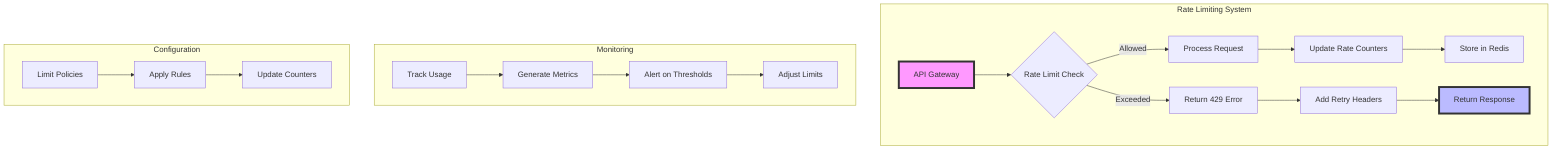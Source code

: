 flowchart TD
    subgraph "Rate Limiting System"
        A[API Gateway] --> B{Rate Limit Check}
        B -->|Allowed| C[Process Request]
        B -->|Exceeded| D[Return 429 Error]
        
        C --> E[Update Rate Counters]
        E --> F[Store in Redis]
        
        D --> G[Add Retry Headers]
        G --> H[Return Response]
    end
    
    subgraph "Monitoring"
        I[Track Usage] --> J[Generate Metrics]
        J --> K[Alert on Thresholds]
        K --> L[Adjust Limits]
    end
    
    subgraph "Configuration"
        M[Limit Policies] --> N[Apply Rules]
        N --> O[Update Counters]
    end
    
    style A fill:#f9f,stroke:#333,stroke-width:4px
    style H fill:#bbf,stroke:#333,stroke-width:4px